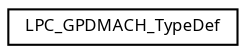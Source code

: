 digraph "Graphical Class Hierarchy"
{
  edge [fontname="Sans",fontsize="8",labelfontname="Sans",labelfontsize="8"];
  node [fontname="Sans",fontsize="8",shape=record];
  rankdir="LR";
  Node1 [label="LPC_GPDMACH_TypeDef",height=0.2,width=0.4,color="black", fillcolor="white", style="filled",URL="$struct_l_p_c___g_p_d_m_a_c_h___type_def.html",tooltip="General Purpose Direct Memory Access Channel (GPDMACH) register structure definition. "];
}
